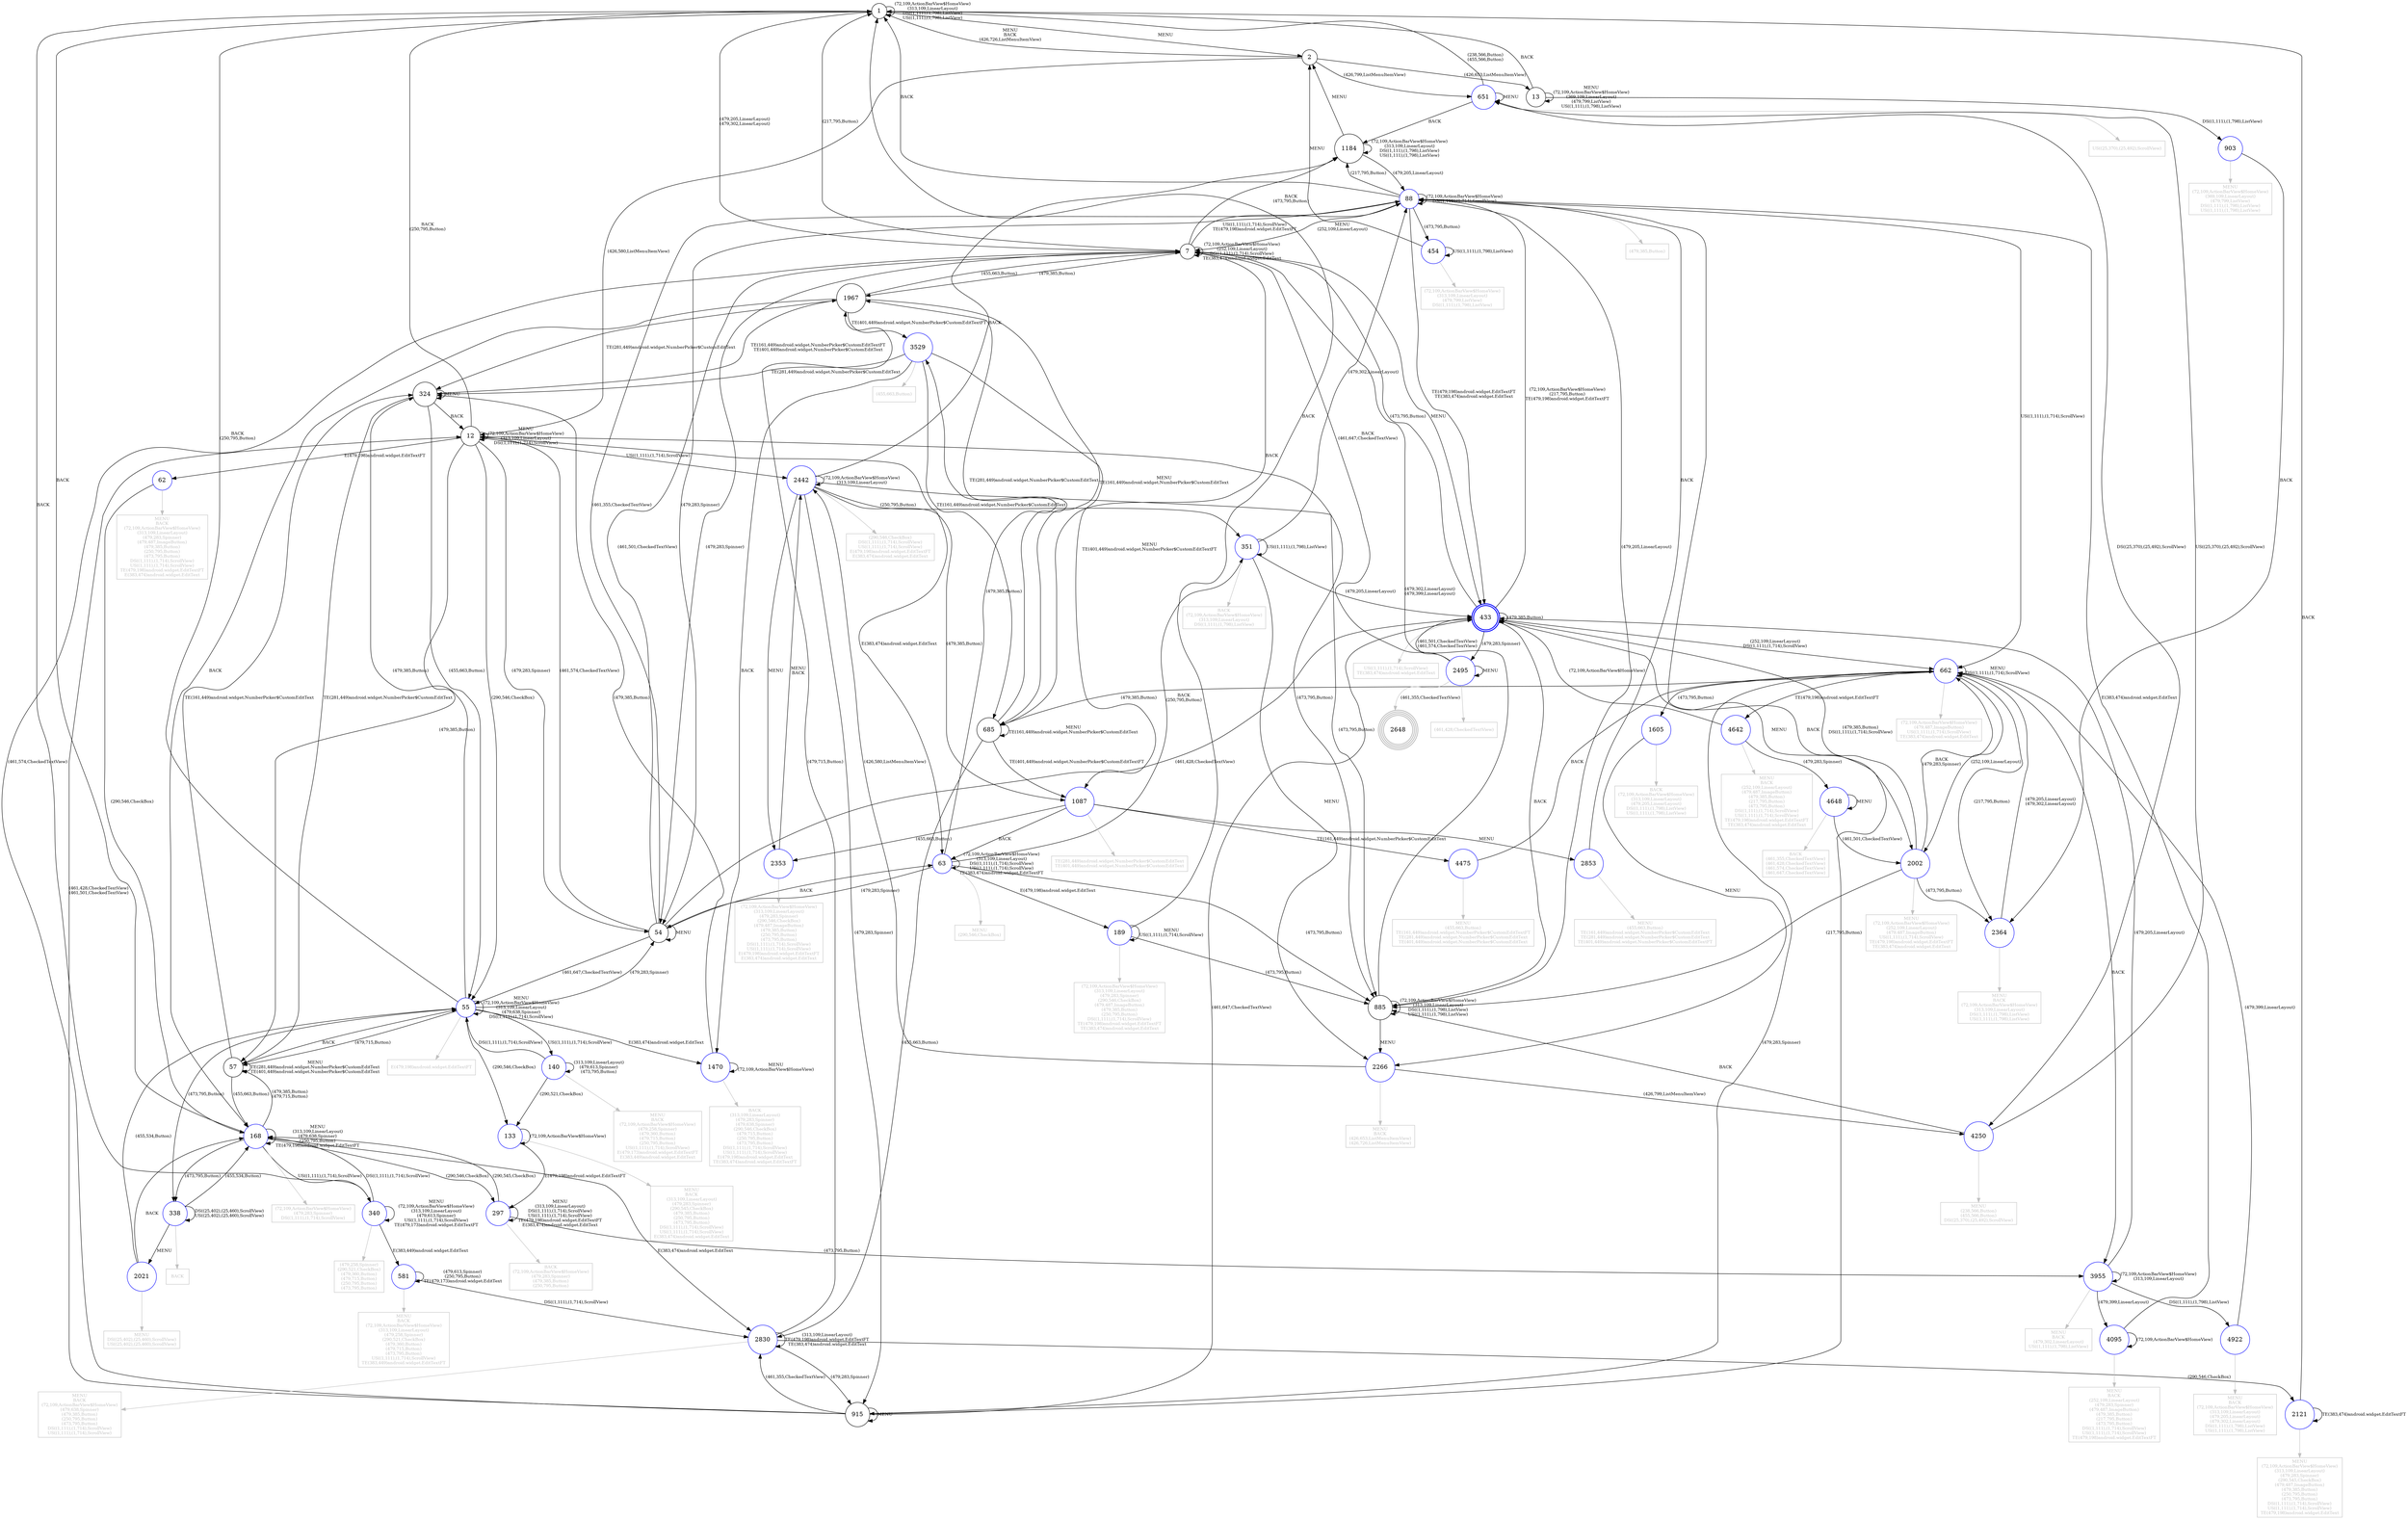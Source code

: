 digraph G {
1 -> 1 [label="(72,109,ActionBarView$HomeView)\n(313,109,LinearLayout)\nDS((1,111),(1,798),ListView)\nUS((1,111),(1,798),ListView)", color=black, fontsize=10];
1 -> 2 [label="MENU", color=black, fontsize=10];
1 -> 7 [label="(479,205,LinearLayout)\n(479,302,LinearLayout)", color=black, fontsize=10];
1[color=black, shape=circle];
2 -> 1 [label="MENU\nBACK\n(426,726,ListMenuItemView)", color=black, fontsize=10];
2 -> 12 [label="(426,580,ListMenuItemView)", color=black, fontsize=10];
2 -> 13 [label="(426,653,ListMenuItemView)", color=black, fontsize=10];
2 -> 651 [label="(426,799,ListMenuItemView)", color=black, fontsize=10];
2[color=black, shape=circle];
7 -> 1 [label="(217,795,Button)", color=black, fontsize=10];
7 -> 7 [label="(72,109,ActionBarView$HomeView)\n(252,109,LinearLayout)\nDS((1,111),(1,714),ScrollView)\nTE(383,474)android.widget.EditText", color=black, fontsize=10];
7 -> 54 [label="(479,283,Spinner)", color=black, fontsize=10];
7 -> 88 [label="US((1,111),(1,714),ScrollView)\nTE(479,198)android.widget.EditTextFT", color=black, fontsize=10];
7 -> 433 [label="MENU", color=black, fontsize=10];
7 -> 1184 [label="BACK\n(473,795,Button)", color=black, fontsize=10];
7 -> 1967 [label="(479,385,Button)", color=black, fontsize=10];
7[color=black, shape=circle];
12 -> 1 [label="BACK\n(250,795,Button)", color=black, fontsize=10];
12 -> 12 [label="MENU\n(72,109,ActionBarView$HomeView)\n(313,109,LinearLayout)\nDS((1,111),(1,714),ScrollView)", color=black, fontsize=10];
12 -> 54 [label="(479,283,Spinner)", color=black, fontsize=10];
12 -> 55 [label="(290,546,CheckBox)", color=black, fontsize=10];
12 -> 57 [label="(479,385,Button)", color=black, fontsize=10];
12 -> 62 [label="E(479,198)android.widget.EditTextFT", color=black, fontsize=10];
12 -> 63 [label="E(383,474)android.widget.EditText", color=black, fontsize=10];
12 -> 885 [label="(473,795,Button)", color=black, fontsize=10];
12 -> 2442 [label="US((1,111),(1,714),ScrollView)", color=black, fontsize=10];
12[color=black, shape=circle];
13 -> 1 [label="BACK", color=black, fontsize=10];
13 -> 13 [label="MENU\n(72,109,ActionBarView$HomeView)\n(369,109,LinearLayout)\n(479,799,ListView)\nUS((1,111),(1,798),ListView)", color=black, fontsize=10];
13 -> 903 [label="DS((1,111),(1,798),ListView)", color=black, fontsize=10];
13[color=black, shape=circle];
651 -> 1 [label="(238,566,Button)\n(455,566,Button)", color=black, fontsize=10];
651 -> 651 [label="MENU", color=black, fontsize=10];
651 -> 1184 [label="BACK", color=black, fontsize=10];
651 -> 4250 [label="DS((25,370),(25,492),ScrollView)", color=black, fontsize=10];
6511567834223 [label="US((25,370),(25,492),ScrollView)", fontsize=10, fontcolor=gray, color=gray, shape=rectangle];
651 -> 6511567834223 [color=gray];
651[color=blue, shape=circle];
433 -> 7 [label="(473,795,Button)", color=black, fontsize=10];
433 -> 88 [label="(72,109,ActionBarView$HomeView)\n(217,795,Button)\nTE(479,198)android.widget.EditTextFT", color=black, fontsize=10];
433 -> 433 [label="(479,385,Button)", color=black, fontsize=10];
433 -> 662 [label="(252,109,LinearLayout)\nDS((1,111),(1,714),ScrollView)", color=black, fontsize=10];
433 -> 885 [label="BACK", color=black, fontsize=10];
433 -> 2002 [label="MENU", color=black, fontsize=10];
433 -> 2495 [label="(479,283,Spinner)", color=black, fontsize=10];
4331567834223 [label="US((1,111),(1,714),ScrollView)\nTE(383,474)android.widget.EditText", fontsize=10, fontcolor=gray, color=gray, shape=rectangle];
433 -> 4331567834223 [color=gray];
433[color=blue, shape=circle, style=bold, peripheries=2];
1184 -> 2 [label="MENU", color=black, fontsize=10];
1184 -> 88 [label="(479,205,LinearLayout)", color=black, fontsize=10];
1184 -> 1184 [label="(72,109,ActionBarView$HomeView)\n(313,109,LinearLayout)\nDS((1,111),(1,798),ListView)\nUS((1,111),(1,798),ListView)", color=black, fontsize=10];
1184[color=black, shape=circle];
54 -> 7 [label="(461,501,CheckedTextView)", color=black, fontsize=10];
54 -> 12 [label="(461,574,CheckedTextView)", color=black, fontsize=10];
54 -> 54 [label="MENU", color=black, fontsize=10];
54 -> 55 [label="(461,647,CheckedTextView)", color=black, fontsize=10];
54 -> 63 [label="BACK", color=black, fontsize=10];
54 -> 88 [label="(461,355,CheckedTextView)", color=black, fontsize=10];
54 -> 433 [label="(461,428,CheckedTextView)", color=black, fontsize=10];
54[color=black, shape=circle];
1967 -> 7 [label="(455,663,Button)", color=black, fontsize=10];
1967 -> 168 [label="BACK", color=black, fontsize=10];
1967 -> 324 [label="TE(281,449)android.widget.NumberPicker$CustomEditText", color=black, fontsize=10];
1967 -> 685 [label="MENU\nTE(161,449)android.widget.NumberPicker$CustomEditText", color=black, fontsize=10];
1967 -> 3529 [label="TE(401,449)android.widget.NumberPicker$CustomEditTextFT", color=black, fontsize=10];
1967[color=black, shape=circle];
88 -> 1 [label="BACK", color=black, fontsize=10];
88 -> 7 [label="MENU\n(252,109,LinearLayout)", color=black, fontsize=10];
88 -> 54 [label="(479,283,Spinner)", color=black, fontsize=10];
88 -> 88 [label="(72,109,ActionBarView$HomeView)\nDS((1,111),(1,714),ScrollView)", color=black, fontsize=10];
88 -> 433 [label="TE(479,198)android.widget.EditTextFT\nTE(383,474)android.widget.EditText", color=black, fontsize=10];
88 -> 454 [label="(473,795,Button)", color=black, fontsize=10];
88 -> 662 [label="US((1,111),(1,714),ScrollView)", color=black, fontsize=10];
88 -> 1184 [label="(217,795,Button)", color=black, fontsize=10];
881567834223 [label="(479,385,Button)", fontsize=10, fontcolor=gray, color=gray, shape=rectangle];
88 -> 881567834223 [color=gray];
88[color=blue, shape=circle];
55 -> 1 [label="BACK\n(250,795,Button)", color=black, fontsize=10];
55 -> 54 [label="(479,283,Spinner)", color=black, fontsize=10];
55 -> 55 [label="MENU\n(72,109,ActionBarView$HomeView)\n(313,109,LinearLayout)\n(479,638,Spinner)\nDS((1,111),(1,714),ScrollView)", color=black, fontsize=10];
55 -> 57 [label="(479,715,Button)", color=black, fontsize=10];
55 -> 133 [label="(290,546,CheckBox)", color=black, fontsize=10];
55 -> 140 [label="US((1,111),(1,714),ScrollView)", color=black, fontsize=10];
55 -> 324 [label="(479,385,Button)", color=black, fontsize=10];
55 -> 338 [label="(473,795,Button)", color=black, fontsize=10];
55 -> 1470 [label="E(383,474)android.widget.EditText", color=black, fontsize=10];
551567834223 [label="E(479,198)android.widget.EditTextFT", fontsize=10, fontcolor=gray, color=gray, shape=rectangle];
55 -> 551567834223 [color=gray];
55[color=blue, shape=circle];
57 -> 55 [label="BACK", color=black, fontsize=10];
57 -> 57 [label="MENU\nTE(281,449)android.widget.NumberPicker$CustomEditText\nTE(401,449)android.widget.NumberPicker$CustomEditText", color=black, fontsize=10];
57 -> 168 [label="(455,663,Button)", color=black, fontsize=10];
57 -> 324 [label="TE(161,449)android.widget.NumberPicker$CustomEditText", color=black, fontsize=10];
57[color=black, shape=circle];
885 -> 7 [label="(479,302,LinearLayout)\n(479,399,LinearLayout)", color=black, fontsize=10];
885 -> 88 [label="(479,205,LinearLayout)", color=black, fontsize=10];
885 -> 885 [label="(72,109,ActionBarView$HomeView)\n(313,109,LinearLayout)\nDS((1,111),(1,798),ListView)\nUS((1,111),(1,798),ListView)", color=black, fontsize=10];
885 -> 2266 [label="MENU", color=black, fontsize=10];
885[color=black, shape=circle];
2442 -> 351 [label="(250,795,Button)", color=black, fontsize=10];
2442 -> 885 [label="(473,795,Button)", color=black, fontsize=10];
2442 -> 915 [label="(479,283,Spinner)", color=black, fontsize=10];
2442 -> 1087 [label="(479,385,Button)", color=black, fontsize=10];
2442 -> 1184 [label="BACK", color=black, fontsize=10];
2442 -> 2353 [label="MENU", color=black, fontsize=10];
2442 -> 2442 [label="(72,109,ActionBarView$HomeView)\n(313,109,LinearLayout)", color=black, fontsize=10];
24421567834223 [label="(290,546,CheckBox)\nDS((1,111),(1,714),ScrollView)\nUS((1,111),(1,714),ScrollView)\nE(479,198)android.widget.EditTextFT\nE(383,474)android.widget.EditText", fontsize=10, fontcolor=gray, color=gray, shape=rectangle];
2442 -> 24421567834223 [color=gray];
2442[color=blue, shape=circle];
62 -> 168 [label="(290,546,CheckBox)", color=black, fontsize=10];
621567834223 [label="MENU\nBACK\n(72,109,ActionBarView$HomeView)\n(313,109,LinearLayout)\n(479,283,Spinner)\n(479,487,ImageButton)\n(479,385,Button)\n(250,795,Button)\n(473,795,Button)\nDS((1,111),(1,714),ScrollView)\nUS((1,111),(1,714),ScrollView)\nTE(479,198)android.widget.EditTextFT\nE(383,474)android.widget.EditText", fontsize=10, fontcolor=gray, color=gray, shape=rectangle];
62 -> 621567834223 [color=gray];
62[color=blue, shape=circle];
63 -> 54 [label="(479,283,Spinner)", color=black, fontsize=10];
63 -> 63 [label="(72,109,ActionBarView$HomeView)\n(313,109,LinearLayout)\nDS((1,111),(1,714),ScrollView)\nUS((1,111),(1,714),ScrollView)\nTE(383,474)android.widget.EditTextFT", color=black, fontsize=10];
63 -> 189 [label="E(479,198)android.widget.EditText", color=black, fontsize=10];
63 -> 351 [label="BACK\n(250,795,Button)", color=black, fontsize=10];
63 -> 885 [label="(473,795,Button)", color=black, fontsize=10];
63 -> 3529 [label="(479,385,Button)", color=black, fontsize=10];
631567834223 [label="MENU\n(290,546,CheckBox)", fontsize=10, fontcolor=gray, color=gray, shape=rectangle];
63 -> 631567834223 [color=gray];
63[color=blue, shape=circle];
903 -> 2364 [label="BACK", color=black, fontsize=10];
9031567834223 [label="MENU\n(72,109,ActionBarView$HomeView)\n(369,109,LinearLayout)\n(479,799,ListView)\nDS((1,111),(1,798),ListView)\nUS((1,111),(1,798),ListView)", fontsize=10, fontcolor=gray, color=gray, shape=rectangle];
903 -> 9031567834223 [color=gray];
903[color=blue, shape=circle];
4250 -> 651 [label="US((25,370),(25,492),ScrollView)", color=black, fontsize=10];
4250 -> 885 [label="BACK", color=black, fontsize=10];
42501567834223 [label="MENU\n(238,566,Button)\n(455,566,Button)\nDS((25,370),(25,492),ScrollView)", fontsize=10, fontcolor=gray, color=gray, shape=rectangle];
4250 -> 42501567834223 [color=gray];
4250[color=blue, shape=circle];
2002 -> 433 [label="(479,385,Button)\nDS((1,111),(1,714),ScrollView)", color=black, fontsize=10];
2002 -> 662 [label="BACK\n(479,283,Spinner)", color=black, fontsize=10];
2002 -> 885 [label="(217,795,Button)", color=black, fontsize=10];
2002 -> 2364 [label="(473,795,Button)", color=black, fontsize=10];
20021567834223 [label="MENU\n(72,109,ActionBarView$HomeView)\n(252,109,LinearLayout)\n(479,487,ImageButton)\nUS((1,111),(1,714),ScrollView)\nTE(479,198)android.widget.EditTextFT\nTE(383,474)android.widget.EditText", fontsize=10, fontcolor=gray, color=gray, shape=rectangle];
2002 -> 20021567834223 [color=gray];
2002[color=blue, shape=circle];
662 -> 662 [label="MENU\nDS((1,111),(1,714),ScrollView)", color=black, fontsize=10];
662 -> 685 [label="(479,385,Button)", color=black, fontsize=10];
662 -> 915 [label="(479,283,Spinner)", color=black, fontsize=10];
662 -> 1605 [label="(473,795,Button)", color=black, fontsize=10];
662 -> 2002 [label="(252,109,LinearLayout)", color=black, fontsize=10];
662 -> 2364 [label="(217,795,Button)", color=black, fontsize=10];
662 -> 3955 [label="BACK", color=black, fontsize=10];
662 -> 4642 [label="TE(479,198)android.widget.EditTextFT", color=black, fontsize=10];
6621567834223 [label="(72,109,ActionBarView$HomeView)\n(479,487,ImageButton)\nUS((1,111),(1,714),ScrollView)\nTE(383,474)android.widget.EditText", fontsize=10, fontcolor=gray, color=gray, shape=rectangle];
662 -> 6621567834223 [color=gray];
662[color=blue, shape=circle];
2495 -> 7 [label="BACK\n(461,647,CheckedTextView)", color=black, fontsize=10];
2495 -> 433 [label="(461,501,CheckedTextView)\n(461,574,CheckedTextView)", color=black, fontsize=10];
2495 -> 2495 [label="MENU", color=black, fontsize=10];
2495 -> 2648 [label="(461,355,CheckedTextView)", color=gray, fontsize=10];
24951567834223 [label="(461,428,CheckedTextView)", fontsize=10, fontcolor=gray, color=gray, shape=rectangle];
2495 -> 24951567834223 [color=gray];
2495[color=blue, shape=circle];
685 -> 7 [label="BACK", color=black, fontsize=10];
685 -> 685 [label="MENU\nTE(161,449)android.widget.NumberPicker$CustomEditText", color=black, fontsize=10];
685 -> 1087 [label="TE(401,449)android.widget.NumberPicker$CustomEditTextFT", color=black, fontsize=10];
685 -> 1967 [label="TE(281,449)android.widget.NumberPicker$CustomEditText", color=black, fontsize=10];
685 -> 2830 [label="(455,663,Button)", color=black, fontsize=10];
685[color=black, shape=circle];
168 -> 1 [label="BACK", color=black, fontsize=10];
168 -> 57 [label="(479,385,Button)\n(479,715,Button)", color=black, fontsize=10];
168 -> 168 [label="MENU\n(313,109,LinearLayout)\n(479,638,Spinner)\n(250,795,Button)\nTE(479,198)android.widget.EditTextFT", color=black, fontsize=10];
168 -> 297 [label="(290,546,CheckBox)", color=black, fontsize=10];
168 -> 338 [label="(473,795,Button)", color=black, fontsize=10];
168 -> 340 [label="US((1,111),(1,714),ScrollView)", color=black, fontsize=10];
168 -> 2830 [label="E(383,474)android.widget.EditText", color=black, fontsize=10];
1681567834223 [label="(72,109,ActionBarView$HomeView)\n(479,283,Spinner)\nDS((1,111),(1,714),ScrollView)", fontsize=10, fontcolor=gray, color=gray, shape=rectangle];
168 -> 1681567834223 [color=gray];
168[color=blue, shape=circle];
324 -> 12 [label="BACK", color=black, fontsize=10];
324 -> 55 [label="(455,663,Button)", color=black, fontsize=10];
324 -> 57 [label="TE(281,449)android.widget.NumberPicker$CustomEditText", color=black, fontsize=10];
324 -> 324 [label="MENU", color=black, fontsize=10];
324 -> 1967 [label="TE(161,449)android.widget.NumberPicker$CustomEditTextFT\nTE(401,449)android.widget.NumberPicker$CustomEditText", color=black, fontsize=10];
324[color=black, shape=circle];
3529 -> 324 [label="TE(281,449)android.widget.NumberPicker$CustomEditText", color=black, fontsize=10];
3529 -> 685 [label="TE(161,449)android.widget.NumberPicker$CustomEditText", color=black, fontsize=10];
3529 -> 1087 [label="MENU\nTE(401,449)android.widget.NumberPicker$CustomEditTextFT", color=black, fontsize=10];
3529 -> 1470 [label="BACK", color=black, fontsize=10];
35291567834223 [label="(455,663,Button)", fontsize=10, fontcolor=gray, color=gray, shape=rectangle];
3529 -> 35291567834223 [color=gray];
3529[color=blue, shape=circle];
454 -> 2 [label="MENU", color=black, fontsize=10];
454 -> 454 [label="US((1,111),(1,798),ListView)", color=black, fontsize=10];
4541567834223 [label="(72,109,ActionBarView$HomeView)\n(313,109,LinearLayout)\n(479,799,ListView)\nDS((1,111),(1,798),ListView)", fontsize=10, fontcolor=gray, color=gray, shape=rectangle];
454 -> 4541567834223 [color=gray];
454[color=blue, shape=circle];
133 -> 133 [label="(72,109,ActionBarView$HomeView)", color=black, fontsize=10];
133 -> 297 [label="E(479,198)android.widget.EditTextFT", color=black, fontsize=10];
1331567834223 [label="MENU\nBACK\n(313,109,LinearLayout)\n(479,283,Spinner)\n(290,545,CheckBox)\n(479,385,Button)\n(250,795,Button)\n(473,795,Button)\nDS((1,111),(1,714),ScrollView)\nUS((1,111),(1,714),ScrollView)\nE(383,474)android.widget.EditText", fontsize=10, fontcolor=gray, color=gray, shape=rectangle];
133 -> 1331567834223 [color=gray];
133[color=blue, shape=circle];
338 -> 168 [label="(455,534,Button)", color=black, fontsize=10];
338 -> 338 [label="DS((25,402),(25,460),ScrollView)\nUS((25,402),(25,460),ScrollView)", color=black, fontsize=10];
338 -> 2021 [label="MENU", color=black, fontsize=10];
3381567834223 [label="BACK", fontsize=10, fontcolor=gray, color=gray, shape=rectangle];
338 -> 3381567834223 [color=gray];
338[color=blue, shape=circle];
140 -> 55 [label="DS((1,111),(1,714),ScrollView)", color=black, fontsize=10];
140 -> 133 [label="(290,521,CheckBox)", color=black, fontsize=10];
140 -> 140 [label="(313,109,LinearLayout)\n(479,613,Spinner)\n(473,795,Button)", color=black, fontsize=10];
1401567834223 [label="MENU\nBACK\n(72,109,ActionBarView$HomeView)\n(479,258,Spinner)\n(479,360,Button)\n(479,715,Button)\n(250,795,Button)\nUS((1,111),(1,714),ScrollView)\nE(479,173)android.widget.EditTextFT\nE(383,449)android.widget.EditText", fontsize=10, fontcolor=gray, color=gray, shape=rectangle];
140 -> 1401567834223 [color=gray];
140[color=blue, shape=circle];
1470 -> 324 [label="(479,385,Button)", color=black, fontsize=10];
1470 -> 1470 [label="MENU\n(72,109,ActionBarView$HomeView)", color=black, fontsize=10];
14701567834223 [label="BACK\n(313,109,LinearLayout)\n(479,283,Spinner)\n(479,638,Spinner)\n(290,546,CheckBox)\n(479,715,Button)\n(250,795,Button)\n(473,795,Button)\nDS((1,111),(1,714),ScrollView)\nUS((1,111),(1,714),ScrollView)\nE(479,198)android.widget.EditText\nTE(383,474)android.widget.EditTextFT", fontsize=10, fontcolor=gray, color=gray, shape=rectangle];
1470 -> 14701567834223 [color=gray];
1470[color=blue, shape=circle];
2266 -> 2442 [label="(426,580,ListMenuItemView)", color=black, fontsize=10];
2266 -> 4250 [label="(426,799,ListMenuItemView)", color=black, fontsize=10];
22661567834223 [label="MENU\nBACK\n(426,653,ListMenuItemView)\n(426,726,ListMenuItemView)", fontsize=10, fontcolor=gray, color=gray, shape=rectangle];
2266 -> 22661567834223 [color=gray];
2266[color=blue, shape=circle];
2353 -> 2442 [label="MENU\nBACK", color=black, fontsize=10];
23531567834223 [label="(72,109,ActionBarView$HomeView)\n(313,109,LinearLayout)\n(479,283,Spinner)\n(290,546,CheckBox)\n(479,487,ImageButton)\n(479,385,Button)\n(250,795,Button)\n(473,795,Button)\nDS((1,111),(1,714),ScrollView)\nUS((1,111),(1,714),ScrollView)\nE(479,198)android.widget.EditTextFT\nE(383,474)android.widget.EditText", fontsize=10, fontcolor=gray, color=gray, shape=rectangle];
2353 -> 23531567834223 [color=gray];
2353[color=blue, shape=circle];
915 -> 7 [label="(461,574,CheckedTextView)", color=black, fontsize=10];
915 -> 12 [label="(461,428,CheckedTextView)\n(461,501,CheckedTextView)", color=black, fontsize=10];
915 -> 88 [label="BACK", color=black, fontsize=10];
915 -> 433 [label="(461,647,CheckedTextView)", color=black, fontsize=10];
915 -> 915 [label="MENU", color=black, fontsize=10];
915 -> 2830 [label="(461,355,CheckedTextView)", color=black, fontsize=10];
915[color=black, shape=circle];
1087 -> 63 [label="BACK", color=black, fontsize=10];
1087 -> 2353 [label="(455,663,Button)", color=black, fontsize=10];
1087 -> 2853 [label="MENU", color=black, fontsize=10];
1087 -> 4475 [label="TE(161,449)android.widget.NumberPicker$CustomEditText", color=black, fontsize=10];
10871567834223 [label="TE(281,449)android.widget.NumberPicker$CustomEditText\nTE(401,449)android.widget.NumberPicker$CustomEditText", fontsize=10, fontcolor=gray, color=gray, shape=rectangle];
1087 -> 10871567834223 [color=gray];
1087[color=blue, shape=circle];
351 -> 88 [label="(479,302,LinearLayout)", color=black, fontsize=10];
351 -> 351 [label="US((1,111),(1,798),ListView)", color=black, fontsize=10];
351 -> 433 [label="(479,205,LinearLayout)", color=black, fontsize=10];
351 -> 2266 [label="MENU", color=black, fontsize=10];
3511567834223 [label="BACK\n(72,109,ActionBarView$HomeView)\n(313,109,LinearLayout)\nDS((1,111),(1,798),ListView)", fontsize=10, fontcolor=gray, color=gray, shape=rectangle];
351 -> 3511567834223 [color=gray];
351[color=blue, shape=circle];
189 -> 1 [label="BACK", color=black, fontsize=10];
189 -> 189 [label="MENU\nUS((1,111),(1,714),ScrollView)", color=black, fontsize=10];
189 -> 885 [label="(473,795,Button)", color=black, fontsize=10];
1891567834223 [label="(72,109,ActionBarView$HomeView)\n(313,109,LinearLayout)\n(479,283,Spinner)\n(290,546,CheckBox)\n(479,487,ImageButton)\n(479,385,Button)\n(250,795,Button)\nDS((1,111),(1,714),ScrollView)\nTE(479,198)android.widget.EditTextFT\nTE(383,474)android.widget.EditText", fontsize=10, fontcolor=gray, color=gray, shape=rectangle];
189 -> 1891567834223 [color=gray];
189[color=blue, shape=circle];
2364 -> 662 [label="(479,205,LinearLayout)\n(479,302,LinearLayout)", color=black, fontsize=10];
23641567834223 [label="MENU\nBACK\n(72,109,ActionBarView$HomeView)\n(313,109,LinearLayout)\nDS((1,111),(1,798),ListView)\nUS((1,111),(1,798),ListView)", fontsize=10, fontcolor=gray, color=gray, shape=rectangle];
2364 -> 23641567834223 [color=gray];
2364[color=blue, shape=circle];
3955 -> 433 [label="(479,205,LinearLayout)", color=black, fontsize=10];
3955 -> 3955 [label="(72,109,ActionBarView$HomeView)\n(313,109,LinearLayout)", color=black, fontsize=10];
3955 -> 4095 [label="(479,399,LinearLayout)", color=black, fontsize=10];
3955 -> 4922 [label="DS((1,111),(1,798),ListView)", color=black, fontsize=10];
39551567834223 [label="MENU\nBACK\n(479,302,LinearLayout)\nUS((1,111),(1,798),ListView)", fontsize=10, fontcolor=gray, color=gray, shape=rectangle];
3955 -> 39551567834223 [color=gray];
3955[color=blue, shape=circle];
1605 -> 2266 [label="MENU", color=black, fontsize=10];
16051567834223 [label="BACK\n(72,109,ActionBarView$HomeView)\n(313,109,LinearLayout)\n(479,205,LinearLayout)\nDS((1,111),(1,798),ListView)\nUS((1,111),(1,798),ListView)", fontsize=10, fontcolor=gray, color=gray, shape=rectangle];
1605 -> 16051567834223 [color=gray];
1605[color=blue, shape=circle];
4642 -> 433 [label="(72,109,ActionBarView$HomeView)", color=black, fontsize=10];
4642 -> 4648 [label="(479,283,Spinner)", color=black, fontsize=10];
46421567834223 [label="MENU\nBACK\n(252,109,LinearLayout)\n(479,487,ImageButton)\n(479,385,Button)\n(217,795,Button)\n(473,795,Button)\nDS((1,111),(1,714),ScrollView)\nUS((1,111),(1,714),ScrollView)\nTE(479,198)android.widget.EditTextFT\nTE(383,474)android.widget.EditText", fontsize=10, fontcolor=gray, color=gray, shape=rectangle];
4642 -> 46421567834223 [color=gray];
4642[color=blue, shape=circle];
2648[color=gray, shape=circle, style=bold, peripheries=4];
2830 -> 915 [label="(479,283,Spinner)", color=black, fontsize=10];
2830 -> 1967 [label="(479,715,Button)", color=black, fontsize=10];
2830 -> 2121 [label="(290,546,CheckBox)", color=black, fontsize=10];
2830 -> 2830 [label="(313,109,LinearLayout)\nTE(479,198)android.widget.EditTextFT\nTE(383,474)android.widget.EditText", color=black, fontsize=10];
28301567834223 [label="MENU\nBACK\n(72,109,ActionBarView$HomeView)\n(479,638,Spinner)\n(479,385,Button)\n(250,795,Button)\n(473,795,Button)\nDS((1,111),(1,714),ScrollView)\nUS((1,111),(1,714),ScrollView)", fontsize=10, fontcolor=gray, color=gray, shape=rectangle];
2830 -> 28301567834223 [color=gray];
2830[color=blue, shape=circle];
297 -> 168 [label="(290,545,CheckBox)", color=black, fontsize=10];
297 -> 297 [label="MENU\n(313,109,LinearLayout)\nDS((1,111),(1,714),ScrollView)\nUS((1,111),(1,714),ScrollView)\nTE(479,198)android.widget.EditTextFT\nE(383,474)android.widget.EditText", color=black, fontsize=10];
297 -> 3955 [label="(473,795,Button)", color=black, fontsize=10];
2971567834223 [label="BACK\n(72,109,ActionBarView$HomeView)\n(479,283,Spinner)\n(479,385,Button)\n(250,795,Button)", fontsize=10, fontcolor=gray, color=gray, shape=rectangle];
297 -> 2971567834223 [color=gray];
297[color=blue, shape=circle];
340 -> 1 [label="BACK", color=black, fontsize=10];
340 -> 168 [label="DS((1,111),(1,714),ScrollView)", color=black, fontsize=10];
340 -> 340 [label="MENU\n(72,109,ActionBarView$HomeView)\n(313,109,LinearLayout)\n(479,613,Spinner)\nUS((1,111),(1,714),ScrollView)\nTE(479,173)android.widget.EditTextFT", color=black, fontsize=10];
340 -> 581 [label="E(383,449)android.widget.EditText", color=black, fontsize=10];
3401567834223 [label="(479,258,Spinner)\n(290,521,CheckBox)\n(479,360,Button)\n(479,715,Button)\n(250,795,Button)\n(473,795,Button)", fontsize=10, fontcolor=gray, color=gray, shape=rectangle];
340 -> 3401567834223 [color=gray];
340[color=blue, shape=circle];
2021 -> 55 [label="(455,534,Button)", color=black, fontsize=10];
2021 -> 168 [label="BACK", color=black, fontsize=10];
20211567834223 [label="MENU\nDS((25,402),(25,460),ScrollView)\nUS((25,402),(25,460),ScrollView)", fontsize=10, fontcolor=gray, color=gray, shape=rectangle];
2021 -> 20211567834223 [color=gray];
2021[color=blue, shape=circle];
2853 -> 88 [label="BACK", color=black, fontsize=10];
28531567834223 [label="MENU\n(455,663,Button)\nTE(161,449)android.widget.NumberPicker$CustomEditText\nTE(281,449)android.widget.NumberPicker$CustomEditText\nTE(401,449)android.widget.NumberPicker$CustomEditTextFT", fontsize=10, fontcolor=gray, color=gray, shape=rectangle];
2853 -> 28531567834223 [color=gray];
2853[color=blue, shape=circle];
4475 -> 662 [label="BACK", color=black, fontsize=10];
44751567834223 [label="MENU\n(455,663,Button)\nTE(161,449)android.widget.NumberPicker$CustomEditTextFT\nTE(281,449)android.widget.NumberPicker$CustomEditText\nTE(401,449)android.widget.NumberPicker$CustomEditText", fontsize=10, fontcolor=gray, color=gray, shape=rectangle];
4475 -> 44751567834223 [color=gray];
4475[color=blue, shape=circle];
4095 -> 88 [label="E(383,474)android.widget.EditText", color=black, fontsize=10];
4095 -> 4095 [label="(72,109,ActionBarView$HomeView)", color=black, fontsize=10];
40951567834223 [label="MENU\nBACK\n(252,109,LinearLayout)\n(479,283,Spinner)\n(479,487,ImageButton)\n(479,385,Button)\n(217,795,Button)\n(473,795,Button)\nDS((1,111),(1,714),ScrollView)\nUS((1,111),(1,714),ScrollView)\nTE(479,198)android.widget.EditTextFT", fontsize=10, fontcolor=gray, color=gray, shape=rectangle];
4095 -> 40951567834223 [color=gray];
4095[color=blue, shape=circle];
4922 -> 662 [label="(479,399,LinearLayout)", color=black, fontsize=10];
49221567834223 [label="MENU\nBACK\n(72,109,ActionBarView$HomeView)\n(313,109,LinearLayout)\n(479,205,LinearLayout)\n(479,302,LinearLayout)\nDS((1,111),(1,798),ListView)\nUS((1,111),(1,798),ListView)", fontsize=10, fontcolor=gray, color=gray, shape=rectangle];
4922 -> 49221567834223 [color=gray];
4922[color=blue, shape=circle];
4648 -> 2002 [label="(461,501,CheckedTextView)", color=black, fontsize=10];
4648 -> 4648 [label="MENU", color=black, fontsize=10];
46481567834223 [label="BACK\n(461,355,CheckedTextView)\n(461,428,CheckedTextView)\n(461,574,CheckedTextView)\n(461,647,CheckedTextView)", fontsize=10, fontcolor=gray, color=gray, shape=rectangle];
4648 -> 46481567834223 [color=gray];
4648[color=blue, shape=circle];
2121 -> 1 [label="BACK", color=black, fontsize=10];
2121 -> 2121 [label="TE(383,474)android.widget.EditTextFT", color=black, fontsize=10];
21211567834223 [label="MENU\n(72,109,ActionBarView$HomeView)\n(313,109,LinearLayout)\n(479,283,Spinner)\n(290,545,CheckBox)\n(479,487,ImageButton)\n(479,385,Button)\n(250,795,Button)\n(473,795,Button)\nDS((1,111),(1,714),ScrollView)\nUS((1,111),(1,714),ScrollView)\nTE(479,198)android.widget.EditText", fontsize=10, fontcolor=gray, color=gray, shape=rectangle];
2121 -> 21211567834223 [color=gray];
2121[color=blue, shape=circle];
581 -> 581 [label="(479,613,Spinner)\n(250,795,Button)\nTE(479,173)android.widget.EditText", color=black, fontsize=10];
581 -> 2830 [label="DS((1,111),(1,714),ScrollView)", color=black, fontsize=10];
5811567834223 [label="MENU\nBACK\n(72,109,ActionBarView$HomeView)\n(313,109,LinearLayout)\n(479,258,Spinner)\n(290,521,CheckBox)\n(479,360,Button)\n(479,715,Button)\n(473,795,Button)\nUS((1,111),(1,714),ScrollView)\nTE(383,449)android.widget.EditTextFT", fontsize=10, fontcolor=gray, color=gray, shape=rectangle];
581 -> 5811567834223 [color=gray];
581[color=blue, shape=circle];

}